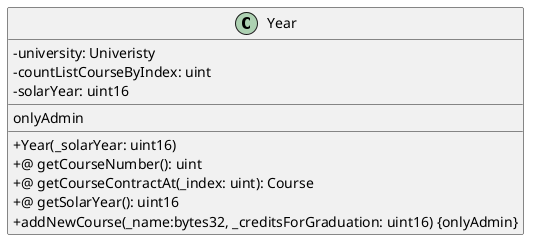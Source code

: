 @startuml
skinparam classAttributeIconSize 0
class Year {
- university: Univeristy
- countListCourseByIndex: uint
- solarYear: uint16
__
onlyAdmin
__
+ Year(_solarYear: uint16)
+@ getCourseNumber(): uint
+@ getCourseContractAt(_index: uint): Course
+@ getSolarYear(): uint16
+ addNewCourse(_name:bytes32, _creditsForGraduation: uint16) {onlyAdmin}
}
@enduml